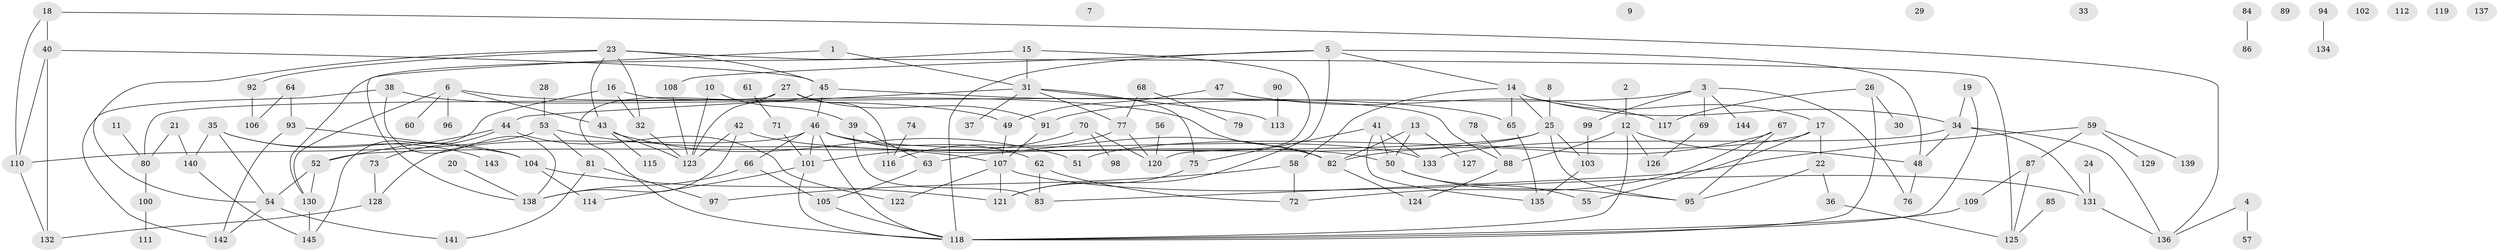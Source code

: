 // Generated by graph-tools (version 1.1) at 2025/25/03/09/25 03:25:13]
// undirected, 145 vertices, 198 edges
graph export_dot {
graph [start="1"]
  node [color=gray90,style=filled];
  1;
  2;
  3;
  4;
  5;
  6;
  7;
  8;
  9;
  10;
  11;
  12;
  13;
  14;
  15;
  16;
  17;
  18;
  19;
  20;
  21;
  22;
  23;
  24;
  25;
  26;
  27;
  28;
  29;
  30;
  31;
  32;
  33;
  34;
  35;
  36;
  37;
  38;
  39;
  40;
  41;
  42;
  43;
  44;
  45;
  46;
  47;
  48;
  49;
  50;
  51;
  52;
  53;
  54;
  55;
  56;
  57;
  58;
  59;
  60;
  61;
  62;
  63;
  64;
  65;
  66;
  67;
  68;
  69;
  70;
  71;
  72;
  73;
  74;
  75;
  76;
  77;
  78;
  79;
  80;
  81;
  82;
  83;
  84;
  85;
  86;
  87;
  88;
  89;
  90;
  91;
  92;
  93;
  94;
  95;
  96;
  97;
  98;
  99;
  100;
  101;
  102;
  103;
  104;
  105;
  106;
  107;
  108;
  109;
  110;
  111;
  112;
  113;
  114;
  115;
  116;
  117;
  118;
  119;
  120;
  121;
  122;
  123;
  124;
  125;
  126;
  127;
  128;
  129;
  130;
  131;
  132;
  133;
  134;
  135;
  136;
  137;
  138;
  139;
  140;
  141;
  142;
  143;
  144;
  145;
  1 -- 31;
  1 -- 138;
  2 -- 12;
  3 -- 69;
  3 -- 76;
  3 -- 91;
  3 -- 99;
  3 -- 144;
  4 -- 57;
  4 -- 136;
  5 -- 14;
  5 -- 48;
  5 -- 108;
  5 -- 118;
  5 -- 121;
  6 -- 43;
  6 -- 60;
  6 -- 82;
  6 -- 96;
  6 -- 130;
  8 -- 25;
  10 -- 39;
  10 -- 123;
  11 -- 80;
  12 -- 48;
  12 -- 88;
  12 -- 118;
  12 -- 126;
  13 -- 50;
  13 -- 82;
  13 -- 127;
  14 -- 17;
  14 -- 25;
  14 -- 34;
  14 -- 58;
  14 -- 65;
  15 -- 31;
  15 -- 120;
  15 -- 130;
  16 -- 32;
  16 -- 88;
  16 -- 145;
  17 -- 22;
  17 -- 51;
  17 -- 55;
  18 -- 40;
  18 -- 110;
  18 -- 136;
  19 -- 34;
  19 -- 118;
  20 -- 138;
  21 -- 80;
  21 -- 140;
  22 -- 36;
  22 -- 95;
  23 -- 32;
  23 -- 43;
  23 -- 45;
  23 -- 54;
  23 -- 92;
  23 -- 125;
  24 -- 131;
  25 -- 52;
  25 -- 63;
  25 -- 95;
  25 -- 103;
  26 -- 30;
  26 -- 117;
  26 -- 118;
  27 -- 80;
  27 -- 91;
  27 -- 116;
  27 -- 123;
  28 -- 53;
  31 -- 37;
  31 -- 44;
  31 -- 75;
  31 -- 77;
  31 -- 113;
  32 -- 123;
  34 -- 48;
  34 -- 131;
  34 -- 133;
  34 -- 136;
  35 -- 54;
  35 -- 104;
  35 -- 140;
  35 -- 143;
  36 -- 125;
  38 -- 49;
  38 -- 138;
  38 -- 142;
  39 -- 63;
  39 -- 83;
  40 -- 45;
  40 -- 110;
  40 -- 132;
  41 -- 50;
  41 -- 75;
  41 -- 133;
  41 -- 135;
  42 -- 50;
  42 -- 123;
  42 -- 138;
  43 -- 51;
  43 -- 115;
  43 -- 123;
  44 -- 52;
  44 -- 73;
  44 -- 122;
  45 -- 46;
  45 -- 65;
  45 -- 118;
  46 -- 62;
  46 -- 66;
  46 -- 82;
  46 -- 101;
  46 -- 118;
  46 -- 128;
  46 -- 133;
  47 -- 49;
  47 -- 117;
  48 -- 76;
  49 -- 107;
  50 -- 55;
  50 -- 95;
  52 -- 54;
  52 -- 130;
  53 -- 81;
  53 -- 107;
  53 -- 110;
  54 -- 141;
  54 -- 142;
  56 -- 120;
  58 -- 72;
  58 -- 97;
  59 -- 83;
  59 -- 87;
  59 -- 129;
  59 -- 139;
  61 -- 71;
  62 -- 72;
  62 -- 83;
  63 -- 105;
  64 -- 93;
  64 -- 106;
  65 -- 135;
  66 -- 105;
  66 -- 138;
  67 -- 72;
  67 -- 82;
  67 -- 95;
  68 -- 77;
  68 -- 79;
  69 -- 126;
  70 -- 98;
  70 -- 101;
  70 -- 120;
  71 -- 101;
  73 -- 128;
  74 -- 116;
  75 -- 121;
  77 -- 116;
  77 -- 120;
  78 -- 88;
  80 -- 100;
  81 -- 97;
  81 -- 141;
  82 -- 124;
  84 -- 86;
  85 -- 125;
  87 -- 109;
  87 -- 125;
  88 -- 124;
  90 -- 113;
  91 -- 107;
  92 -- 106;
  93 -- 104;
  93 -- 142;
  94 -- 134;
  99 -- 103;
  100 -- 111;
  101 -- 114;
  101 -- 118;
  103 -- 135;
  104 -- 114;
  104 -- 121;
  105 -- 118;
  107 -- 121;
  107 -- 122;
  107 -- 131;
  108 -- 123;
  109 -- 118;
  110 -- 132;
  128 -- 132;
  130 -- 145;
  131 -- 136;
  140 -- 145;
}
